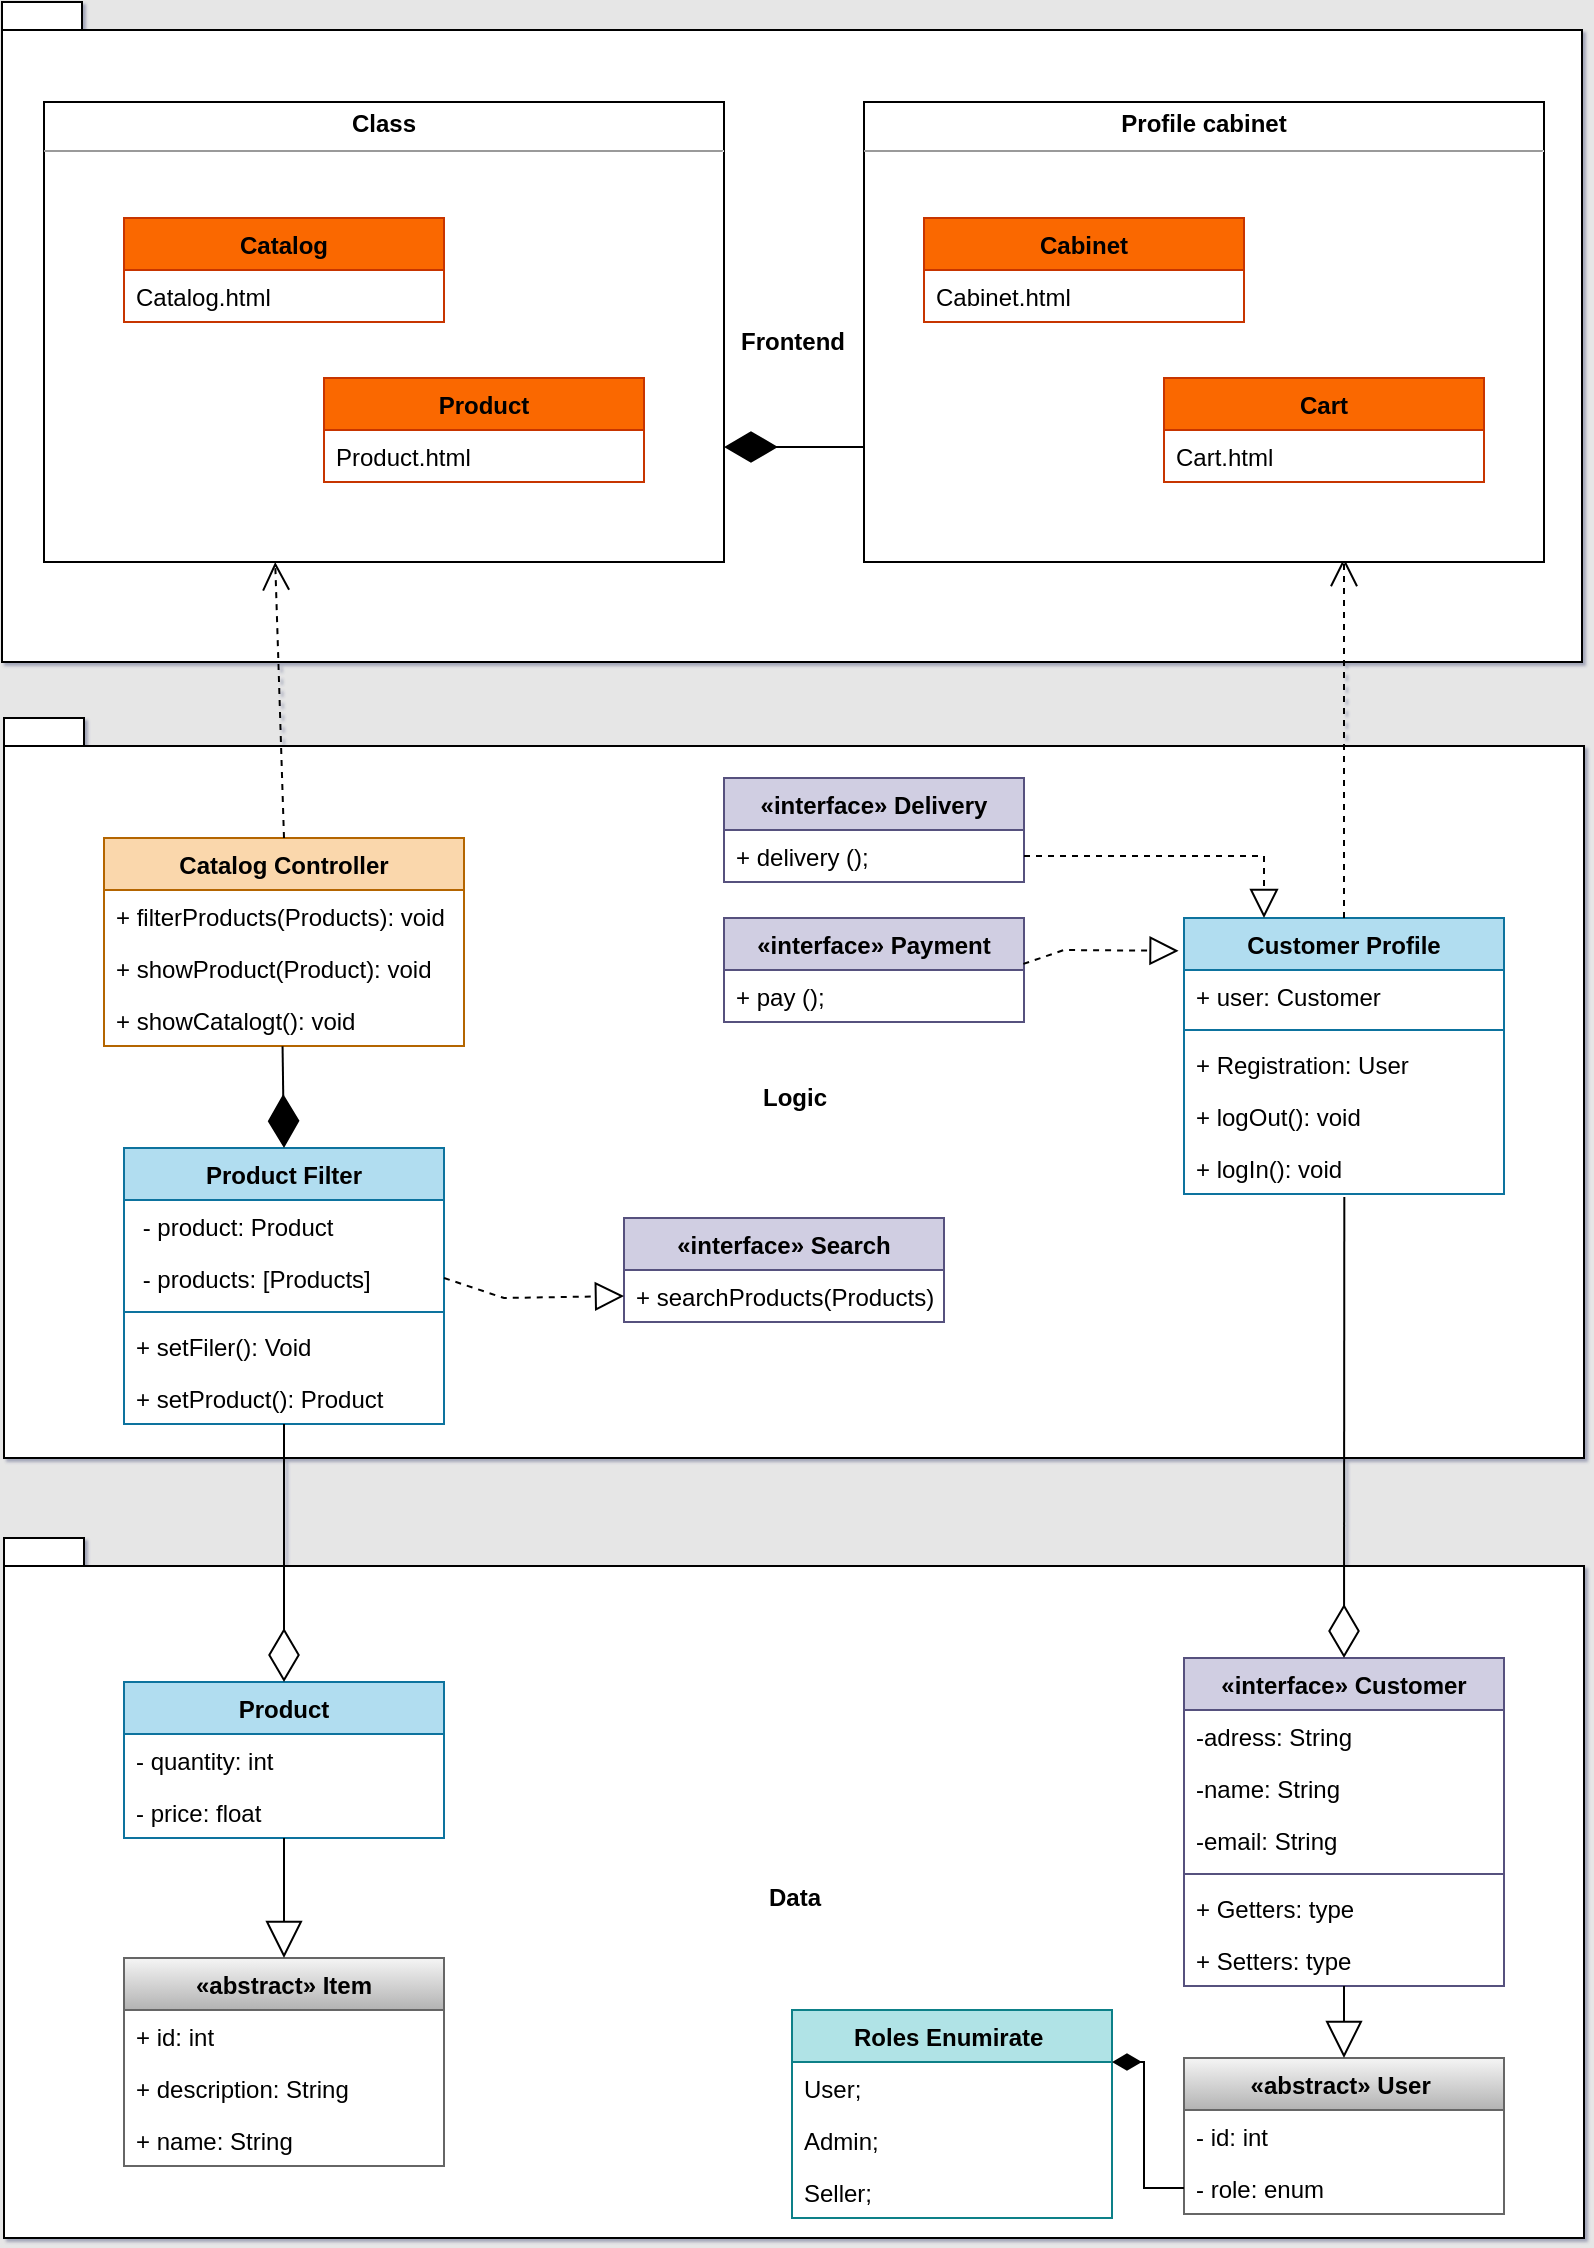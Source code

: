 <mxfile scale="1" border="10">
    <diagram id="B7WUHCLdSNPljb912WYc" name="Страница 1">
        <mxGraphModel dx="1074" dy="753" grid="1" gridSize="10" guides="1" tooltips="1" connect="1" arrows="1" fold="1" page="1" pageScale="1" pageWidth="827" pageHeight="1169" background="#E6E6E6" math="0" shadow="1">
            <root>
                <mxCell id="0"/>
                <mxCell id="1" parent="0"/>
                <mxCell id="2" value="Frontend" style="shape=folder;fontStyle=1;spacingTop=10;tabWidth=40;tabHeight=14;tabPosition=left;html=1;rounded=0;" vertex="1" parent="1">
                    <mxGeometry x="19" y="12" width="790" height="330" as="geometry"/>
                </mxCell>
                <mxCell id="17" value="Logic" style="shape=folder;fontStyle=1;spacingTop=10;tabWidth=40;tabHeight=14;tabPosition=left;html=1;rounded=0;" vertex="1" parent="1">
                    <mxGeometry x="20" y="370" width="790" height="370" as="geometry"/>
                </mxCell>
                <mxCell id="23" value="Catalog Controller" style="swimlane;fontStyle=1;align=center;verticalAlign=top;childLayout=stackLayout;horizontal=1;startSize=26;horizontalStack=0;resizeParent=1;resizeParentMax=0;resizeLast=0;collapsible=1;marginBottom=0;rounded=0;fillColor=#fad7ac;strokeColor=#b46504;" vertex="1" parent="1">
                    <mxGeometry x="70" y="430" width="180" height="104" as="geometry"/>
                </mxCell>
                <mxCell id="24" value="+ filterProducts(Products): void" style="text;strokeColor=none;fillColor=none;align=left;verticalAlign=top;spacingLeft=4;spacingRight=4;overflow=hidden;rotatable=0;points=[[0,0.5],[1,0.5]];portConstraint=eastwest;rounded=0;" vertex="1" parent="23">
                    <mxGeometry y="26" width="180" height="26" as="geometry"/>
                </mxCell>
                <mxCell id="106" value="+ showProduct(Product): void" style="text;strokeColor=none;fillColor=none;align=left;verticalAlign=top;spacingLeft=4;spacingRight=4;overflow=hidden;rotatable=0;points=[[0,0.5],[1,0.5]];portConstraint=eastwest;rounded=0;" vertex="1" parent="23">
                    <mxGeometry y="52" width="180" height="26" as="geometry"/>
                </mxCell>
                <mxCell id="109" value="+ showCatalogt(): void" style="text;strokeColor=none;fillColor=none;align=left;verticalAlign=top;spacingLeft=4;spacingRight=4;overflow=hidden;rotatable=0;points=[[0,0.5],[1,0.5]];portConstraint=eastwest;rounded=0;" vertex="1" parent="23">
                    <mxGeometry y="78" width="180" height="26" as="geometry"/>
                </mxCell>
                <mxCell id="27" value="Product Filter" style="swimlane;fontStyle=1;align=center;verticalAlign=top;childLayout=stackLayout;horizontal=1;startSize=26;horizontalStack=0;resizeParent=1;resizeParentMax=0;resizeLast=0;collapsible=1;marginBottom=0;rounded=0;fillColor=#b1ddf0;strokeColor=#10739e;" vertex="1" parent="1">
                    <mxGeometry x="80" y="585" width="160" height="138" as="geometry"/>
                </mxCell>
                <mxCell id="28" value=" - product: Product" style="text;strokeColor=none;fillColor=none;align=left;verticalAlign=top;spacingLeft=4;spacingRight=4;overflow=hidden;rotatable=0;points=[[0,0.5],[1,0.5]];portConstraint=eastwest;rounded=0;" vertex="1" parent="27">
                    <mxGeometry y="26" width="160" height="26" as="geometry"/>
                </mxCell>
                <mxCell id="107" value=" - products: [Products]" style="text;strokeColor=none;fillColor=none;align=left;verticalAlign=top;spacingLeft=4;spacingRight=4;overflow=hidden;rotatable=0;points=[[0,0.5],[1,0.5]];portConstraint=eastwest;rounded=0;" vertex="1" parent="27">
                    <mxGeometry y="52" width="160" height="26" as="geometry"/>
                </mxCell>
                <mxCell id="29" value="" style="line;strokeWidth=1;fillColor=none;align=left;verticalAlign=middle;spacingTop=-1;spacingLeft=3;spacingRight=3;rotatable=0;labelPosition=right;points=[];portConstraint=eastwest;strokeColor=inherit;rounded=0;" vertex="1" parent="27">
                    <mxGeometry y="78" width="160" height="8" as="geometry"/>
                </mxCell>
                <mxCell id="30" value="+ setFiler(): Void" style="text;strokeColor=none;fillColor=none;align=left;verticalAlign=top;spacingLeft=4;spacingRight=4;overflow=hidden;rotatable=0;points=[[0,0.5],[1,0.5]];portConstraint=eastwest;rounded=0;" vertex="1" parent="27">
                    <mxGeometry y="86" width="160" height="26" as="geometry"/>
                </mxCell>
                <mxCell id="108" value="+ setProduct(): Product" style="text;strokeColor=none;fillColor=none;align=left;verticalAlign=top;spacingLeft=4;spacingRight=4;overflow=hidden;rotatable=0;points=[[0,0.5],[1,0.5]];portConstraint=eastwest;rounded=0;" vertex="1" parent="27">
                    <mxGeometry y="112" width="160" height="26" as="geometry"/>
                </mxCell>
                <mxCell id="35" value="«interface» Search" style="swimlane;fontStyle=1;align=center;verticalAlign=top;childLayout=stackLayout;horizontal=1;startSize=26;horizontalStack=0;resizeParent=1;resizeParentMax=0;resizeLast=0;collapsible=1;marginBottom=0;rounded=0;fillColor=#d0cee2;strokeColor=#56517e;" vertex="1" parent="1">
                    <mxGeometry x="330" y="620" width="160" height="52" as="geometry"/>
                </mxCell>
                <mxCell id="38" value="+ searchProducts(Products): " style="text;strokeColor=none;fillColor=none;align=left;verticalAlign=top;spacingLeft=4;spacingRight=4;overflow=hidden;rotatable=0;points=[[0,0.5],[1,0.5]];portConstraint=eastwest;rounded=0;" vertex="1" parent="35">
                    <mxGeometry y="26" width="160" height="26" as="geometry"/>
                </mxCell>
                <mxCell id="60" value="Data" style="shape=folder;fontStyle=1;spacingTop=10;tabWidth=40;tabHeight=14;tabPosition=left;html=1;rounded=0;" vertex="1" parent="1">
                    <mxGeometry x="20" y="780" width="790" height="350" as="geometry"/>
                </mxCell>
                <mxCell id="61" value="Product" style="swimlane;fontStyle=1;align=center;verticalAlign=top;childLayout=stackLayout;horizontal=1;startSize=26;horizontalStack=0;resizeParent=1;resizeParentMax=0;resizeLast=0;collapsible=1;marginBottom=0;rounded=0;fillColor=#b1ddf0;strokeColor=#10739e;" vertex="1" parent="1">
                    <mxGeometry x="80" y="852" width="160" height="78" as="geometry"/>
                </mxCell>
                <mxCell id="62" value="- quantity: int" style="text;strokeColor=none;fillColor=none;align=left;verticalAlign=top;spacingLeft=4;spacingRight=4;overflow=hidden;rotatable=0;points=[[0,0.5],[1,0.5]];portConstraint=eastwest;rounded=0;" vertex="1" parent="61">
                    <mxGeometry y="26" width="160" height="26" as="geometry"/>
                </mxCell>
                <mxCell id="64" value="- price: float" style="text;strokeColor=none;fillColor=none;align=left;verticalAlign=top;spacingLeft=4;spacingRight=4;overflow=hidden;rotatable=0;points=[[0,0.5],[1,0.5]];portConstraint=eastwest;rounded=0;" vertex="1" parent="61">
                    <mxGeometry y="52" width="160" height="26" as="geometry"/>
                </mxCell>
                <mxCell id="65" value="«abstract» User " style="swimlane;fontStyle=1;align=center;verticalAlign=top;childLayout=stackLayout;horizontal=1;startSize=26;horizontalStack=0;resizeParent=1;resizeParentMax=0;resizeLast=0;collapsible=1;marginBottom=0;rounded=0;fillColor=#f5f5f5;gradientColor=#b3b3b3;strokeColor=#666666;" vertex="1" parent="1">
                    <mxGeometry x="610" y="1040" width="160" height="78" as="geometry"/>
                </mxCell>
                <mxCell id="66" value="- id: int" style="text;strokeColor=none;fillColor=none;align=left;verticalAlign=top;spacingLeft=4;spacingRight=4;overflow=hidden;rotatable=0;points=[[0,0.5],[1,0.5]];portConstraint=eastwest;rounded=0;" vertex="1" parent="65">
                    <mxGeometry y="26" width="160" height="26" as="geometry"/>
                </mxCell>
                <mxCell id="130" value="- role: enum" style="text;strokeColor=none;fillColor=none;align=left;verticalAlign=top;spacingLeft=4;spacingRight=4;overflow=hidden;rotatable=0;points=[[0,0.5],[1,0.5]];portConstraint=eastwest;rounded=0;" vertex="1" parent="65">
                    <mxGeometry y="52" width="160" height="26" as="geometry"/>
                </mxCell>
                <mxCell id="78" value="&lt;p style=&quot;margin:0px;margin-top:4px;text-align:center;&quot;&gt;&lt;b&gt;Class&lt;/b&gt;&lt;/p&gt;&lt;hr size=&quot;1&quot;/&gt;&lt;div style=&quot;height:2px;&quot;&gt;&lt;/div&gt;" style="verticalAlign=top;align=left;overflow=fill;fontSize=12;fontFamily=Helvetica;html=1;rounded=0;" vertex="1" parent="1">
                    <mxGeometry x="40" y="62" width="340" height="230" as="geometry"/>
                </mxCell>
                <mxCell id="69" value="«interface» Customer" style="swimlane;fontStyle=1;align=center;verticalAlign=top;childLayout=stackLayout;horizontal=1;startSize=26;horizontalStack=0;resizeParent=1;resizeParentMax=0;resizeLast=0;collapsible=1;marginBottom=0;rounded=0;fillColor=#d0cee2;strokeColor=#56517e;" vertex="1" parent="1">
                    <mxGeometry x="610" y="840" width="160" height="164" as="geometry"/>
                </mxCell>
                <mxCell id="92" value="-adress: String" style="text;strokeColor=none;fillColor=none;align=left;verticalAlign=top;spacingLeft=4;spacingRight=4;overflow=hidden;rotatable=0;points=[[0,0.5],[1,0.5]];portConstraint=eastwest;rounded=0;" vertex="1" parent="69">
                    <mxGeometry y="26" width="160" height="26" as="geometry"/>
                </mxCell>
                <mxCell id="70" value="-name: String" style="text;strokeColor=none;fillColor=none;align=left;verticalAlign=top;spacingLeft=4;spacingRight=4;overflow=hidden;rotatable=0;points=[[0,0.5],[1,0.5]];portConstraint=eastwest;rounded=0;" vertex="1" parent="69">
                    <mxGeometry y="52" width="160" height="26" as="geometry"/>
                </mxCell>
                <mxCell id="94" value="-email: String" style="text;strokeColor=none;fillColor=none;align=left;verticalAlign=top;spacingLeft=4;spacingRight=4;overflow=hidden;rotatable=0;points=[[0,0.5],[1,0.5]];portConstraint=eastwest;rounded=0;" vertex="1" parent="69">
                    <mxGeometry y="78" width="160" height="26" as="geometry"/>
                </mxCell>
                <mxCell id="95" value="" style="line;strokeWidth=1;fillColor=none;align=left;verticalAlign=middle;spacingTop=-1;spacingLeft=3;spacingRight=3;rotatable=0;labelPosition=right;points=[];portConstraint=eastwest;strokeColor=inherit;rounded=0;" vertex="1" parent="69">
                    <mxGeometry y="104" width="160" height="8" as="geometry"/>
                </mxCell>
                <mxCell id="72" value="+ Getters: type" style="text;strokeColor=none;fillColor=none;align=left;verticalAlign=top;spacingLeft=4;spacingRight=4;overflow=hidden;rotatable=0;points=[[0,0.5],[1,0.5]];portConstraint=eastwest;rounded=0;" vertex="1" parent="69">
                    <mxGeometry y="112" width="160" height="26" as="geometry"/>
                </mxCell>
                <mxCell id="89" value="+ Setters: type" style="text;strokeColor=none;fillColor=none;align=left;verticalAlign=top;spacingLeft=4;spacingRight=4;overflow=hidden;rotatable=0;points=[[0,0.5],[1,0.5]];portConstraint=eastwest;rounded=0;" vertex="1" parent="69">
                    <mxGeometry y="138" width="160" height="26" as="geometry"/>
                </mxCell>
                <mxCell id="73" value="«abstract» Item" style="swimlane;fontStyle=1;align=center;verticalAlign=top;childLayout=stackLayout;horizontal=1;startSize=26;horizontalStack=0;resizeParent=1;resizeParentMax=0;resizeLast=0;collapsible=1;marginBottom=0;rounded=0;fillColor=#f5f5f5;gradientColor=#b3b3b3;strokeColor=#666666;" vertex="1" parent="1">
                    <mxGeometry x="80" y="990" width="160" height="104" as="geometry"/>
                </mxCell>
                <mxCell id="74" value="+ id: int" style="text;strokeColor=none;fillColor=none;align=left;verticalAlign=top;spacingLeft=4;spacingRight=4;overflow=hidden;rotatable=0;points=[[0,0.5],[1,0.5]];portConstraint=eastwest;rounded=0;" vertex="1" parent="73">
                    <mxGeometry y="26" width="160" height="26" as="geometry"/>
                </mxCell>
                <mxCell id="76" value="+ description: String" style="text;strokeColor=none;fillColor=none;align=left;verticalAlign=top;spacingLeft=4;spacingRight=4;overflow=hidden;rotatable=0;points=[[0,0.5],[1,0.5]];portConstraint=eastwest;rounded=0;" vertex="1" parent="73">
                    <mxGeometry y="52" width="160" height="26" as="geometry"/>
                </mxCell>
                <mxCell id="113" value="+ name: String" style="text;strokeColor=none;fillColor=none;align=left;verticalAlign=top;spacingLeft=4;spacingRight=4;overflow=hidden;rotatable=0;points=[[0,0.5],[1,0.5]];portConstraint=eastwest;rounded=0;" vertex="1" parent="73">
                    <mxGeometry y="78" width="160" height="26" as="geometry"/>
                </mxCell>
                <mxCell id="3" value="Catalog" style="swimlane;fontStyle=1;align=center;verticalAlign=top;childLayout=stackLayout;horizontal=1;startSize=26;horizontalStack=0;resizeParent=1;resizeParentMax=0;resizeLast=0;collapsible=1;marginBottom=0;rounded=0;fillColor=#fa6800;fontColor=#000000;strokeColor=#C73500;" vertex="1" parent="1">
                    <mxGeometry x="80" y="120" width="160" height="52" as="geometry"/>
                </mxCell>
                <mxCell id="6" value="Catalog.html" style="text;strokeColor=none;fillColor=none;align=left;verticalAlign=top;spacingLeft=4;spacingRight=4;overflow=hidden;rotatable=0;points=[[0,0.5],[1,0.5]];portConstraint=eastwest;rounded=0;" vertex="1" parent="3">
                    <mxGeometry y="26" width="160" height="26" as="geometry"/>
                </mxCell>
                <mxCell id="7" value="Product" style="swimlane;fontStyle=1;align=center;verticalAlign=top;childLayout=stackLayout;horizontal=1;startSize=26;horizontalStack=0;resizeParent=1;resizeParentMax=0;resizeLast=0;collapsible=1;marginBottom=0;rounded=0;fillColor=#fa6800;fontColor=#000000;strokeColor=#C73500;" vertex="1" parent="1">
                    <mxGeometry x="180" y="200" width="160" height="52" as="geometry"/>
                </mxCell>
                <mxCell id="10" value="Product.html" style="text;strokeColor=none;fillColor=none;align=left;verticalAlign=top;spacingLeft=4;spacingRight=4;overflow=hidden;rotatable=0;points=[[0,0.5],[1,0.5]];portConstraint=eastwest;rounded=0;" vertex="1" parent="7">
                    <mxGeometry y="26" width="160" height="26" as="geometry"/>
                </mxCell>
                <mxCell id="96" value="&lt;br&gt;" style="endArrow=block;endSize=16;endFill=0;entryX=0.5;entryY=0;entryDx=0;entryDy=0;html=1;fontColor=default;rounded=0;" edge="1" parent="1" source="89" target="65">
                    <mxGeometry width="160" relative="1" as="geometry">
                        <mxPoint x="690" y="1010" as="sourcePoint"/>
                        <mxPoint x="620" y="1070" as="targetPoint"/>
                    </mxGeometry>
                </mxCell>
                <mxCell id="39" value="Customer Profile" style="swimlane;fontStyle=1;align=center;verticalAlign=top;childLayout=stackLayout;horizontal=1;startSize=26;horizontalStack=0;resizeParent=1;resizeParentMax=0;resizeLast=0;collapsible=1;marginBottom=0;rounded=0;fillColor=#b1ddf0;strokeColor=#10739e;" vertex="1" parent="1">
                    <mxGeometry x="610" y="470" width="160" height="138" as="geometry"/>
                </mxCell>
                <mxCell id="42" value="+ user: Customer" style="text;strokeColor=none;fillColor=none;align=left;verticalAlign=top;spacingLeft=4;spacingRight=4;overflow=hidden;rotatable=0;points=[[0,0.5],[1,0.5]];portConstraint=eastwest;rounded=0;" vertex="1" parent="39">
                    <mxGeometry y="26" width="160" height="26" as="geometry"/>
                </mxCell>
                <mxCell id="41" value="" style="line;strokeWidth=1;fillColor=none;align=left;verticalAlign=middle;spacingTop=-1;spacingLeft=3;spacingRight=3;rotatable=0;labelPosition=right;points=[];portConstraint=eastwest;strokeColor=inherit;rounded=0;" vertex="1" parent="39">
                    <mxGeometry y="52" width="160" height="8" as="geometry"/>
                </mxCell>
                <mxCell id="99" value="+ Registration: User" style="text;strokeColor=none;fillColor=none;align=left;verticalAlign=top;spacingLeft=4;spacingRight=4;overflow=hidden;rotatable=0;points=[[0,0.5],[1,0.5]];portConstraint=eastwest;rounded=0;" vertex="1" parent="39">
                    <mxGeometry y="60" width="160" height="26" as="geometry"/>
                </mxCell>
                <mxCell id="98" value="+ logOut(): void" style="text;strokeColor=none;fillColor=none;align=left;verticalAlign=top;spacingLeft=4;spacingRight=4;overflow=hidden;rotatable=0;points=[[0,0.5],[1,0.5]];portConstraint=eastwest;rounded=0;" vertex="1" parent="39">
                    <mxGeometry y="86" width="160" height="26" as="geometry"/>
                </mxCell>
                <mxCell id="40" value="+ logIn(): void" style="text;strokeColor=none;fillColor=none;align=left;verticalAlign=top;spacingLeft=4;spacingRight=4;overflow=hidden;rotatable=0;points=[[0,0.5],[1,0.5]];portConstraint=eastwest;rounded=0;" vertex="1" parent="39">
                    <mxGeometry y="112" width="160" height="26" as="geometry"/>
                </mxCell>
                <mxCell id="114" value="" style="endArrow=block;dashed=1;endFill=0;endSize=12;html=1;fontColor=default;exitX=1;exitY=0.5;exitDx=0;exitDy=0;entryX=0;entryY=0.5;entryDx=0;entryDy=0;rounded=0;" edge="1" parent="1" source="107" target="38">
                    <mxGeometry width="160" relative="1" as="geometry">
                        <mxPoint x="290" y="800" as="sourcePoint"/>
                        <mxPoint x="450" y="800" as="targetPoint"/>
                        <Array as="points">
                            <mxPoint x="270" y="660"/>
                        </Array>
                    </mxGeometry>
                </mxCell>
                <mxCell id="116" value="" style="endArrow=diamondThin;endFill=1;endSize=24;html=1;fontColor=default;entryX=1;entryY=0.75;entryDx=0;entryDy=0;exitX=0;exitY=0.75;exitDx=0;exitDy=0;rounded=0;" edge="1" parent="1" target="78">
                    <mxGeometry width="160" relative="1" as="geometry">
                        <mxPoint x="450" y="234.5" as="sourcePoint"/>
                        <mxPoint x="560" y="240" as="targetPoint"/>
                    </mxGeometry>
                </mxCell>
                <mxCell id="117" value="" style="endArrow=open;dashed=1;endFill=0;endSize=12;html=1;fontColor=default;exitX=0.5;exitY=0;exitDx=0;exitDy=0;rounded=0;" edge="1" parent="1" source="39">
                    <mxGeometry width="160" relative="1" as="geometry">
                        <mxPoint x="510" y="360" as="sourcePoint"/>
                        <mxPoint x="690" y="290" as="targetPoint"/>
                    </mxGeometry>
                </mxCell>
                <mxCell id="118" value="" style="endArrow=open;dashed=1;endFill=0;endSize=12;html=1;fontColor=default;exitX=0.5;exitY=0;exitDx=0;exitDy=0;entryX=0.34;entryY=1;entryDx=0;entryDy=0;entryPerimeter=0;rounded=0;" edge="1" parent="1" source="23" target="78">
                    <mxGeometry width="160" relative="1" as="geometry">
                        <mxPoint x="700" y="480" as="sourcePoint"/>
                        <mxPoint x="700" y="300" as="targetPoint"/>
                    </mxGeometry>
                </mxCell>
                <mxCell id="119" value="" style="endArrow=diamondThin;endFill=0;endSize=24;html=1;fontColor=default;entryX=0.5;entryY=0;entryDx=0;entryDy=0;exitX=0.501;exitY=1.057;exitDx=0;exitDy=0;exitPerimeter=0;rounded=0;" edge="1" parent="1" source="40" target="69">
                    <mxGeometry width="160" relative="1" as="geometry">
                        <mxPoint x="300" y="630" as="sourcePoint"/>
                        <mxPoint x="460" y="630" as="targetPoint"/>
                    </mxGeometry>
                </mxCell>
                <mxCell id="120" value="" style="endArrow=diamondThin;endFill=0;endSize=24;html=1;fontColor=default;entryX=0.5;entryY=0;entryDx=0;entryDy=0;rounded=0;" edge="1" parent="1" source="108" target="61">
                    <mxGeometry width="160" relative="1" as="geometry">
                        <mxPoint x="700.16" y="619.482" as="sourcePoint"/>
                        <mxPoint x="700" y="850" as="targetPoint"/>
                    </mxGeometry>
                </mxCell>
                <mxCell id="121" value="" style="endArrow=diamondThin;endFill=1;endSize=24;html=1;fontColor=default;exitX=0.496;exitY=1.007;exitDx=0;exitDy=0;exitPerimeter=0;entryX=0.5;entryY=0;entryDx=0;entryDy=0;rounded=0;" edge="1" parent="1" source="109" target="27">
                    <mxGeometry width="160" relative="1" as="geometry">
                        <mxPoint x="300" y="830" as="sourcePoint"/>
                        <mxPoint x="460" y="830" as="targetPoint"/>
                    </mxGeometry>
                </mxCell>
                <mxCell id="122" value="&lt;br&gt;" style="endArrow=block;endSize=16;endFill=0;entryX=0.5;entryY=0;entryDx=0;entryDy=0;html=1;fontColor=default;rounded=0;" edge="1" parent="1" source="64" target="73">
                    <mxGeometry width="160" relative="1" as="geometry">
                        <mxPoint x="700" y="1014" as="sourcePoint"/>
                        <mxPoint x="700" y="1060" as="targetPoint"/>
                    </mxGeometry>
                </mxCell>
                <mxCell id="123" value="«interface» Payment" style="swimlane;fontStyle=1;align=center;verticalAlign=top;childLayout=stackLayout;horizontal=1;startSize=26;horizontalStack=0;resizeParent=1;resizeParentMax=0;resizeLast=0;collapsible=1;marginBottom=0;rounded=0;fillColor=#d0cee2;strokeColor=#56517e;" vertex="1" parent="1">
                    <mxGeometry x="380" y="470" width="150" height="52" as="geometry"/>
                </mxCell>
                <mxCell id="124" value="+ pay (); " style="text;strokeColor=none;fillColor=none;align=left;verticalAlign=top;spacingLeft=4;spacingRight=4;overflow=hidden;rotatable=0;points=[[0,0.5],[1,0.5]];portConstraint=eastwest;rounded=0;" vertex="1" parent="123">
                    <mxGeometry y="26" width="150" height="26" as="geometry"/>
                </mxCell>
                <mxCell id="125" value="«interface» Delivery" style="swimlane;fontStyle=1;align=center;verticalAlign=top;childLayout=stackLayout;horizontal=1;startSize=26;horizontalStack=0;resizeParent=1;resizeParentMax=0;resizeLast=0;collapsible=1;marginBottom=0;rounded=0;fillColor=#d0cee2;strokeColor=#56517e;" vertex="1" parent="1">
                    <mxGeometry x="380" y="400" width="150" height="52" as="geometry"/>
                </mxCell>
                <mxCell id="126" value="+ delivery (); " style="text;strokeColor=none;fillColor=none;align=left;verticalAlign=top;spacingLeft=4;spacingRight=4;overflow=hidden;rotatable=0;points=[[0,0.5],[1,0.5]];portConstraint=eastwest;rounded=0;" vertex="1" parent="125">
                    <mxGeometry y="26" width="150" height="26" as="geometry"/>
                </mxCell>
                <mxCell id="127" value="" style="endArrow=block;dashed=1;endFill=0;endSize=12;html=1;fontColor=default;exitX=1;exitY=0.5;exitDx=0;exitDy=0;entryX=0.25;entryY=0;entryDx=0;entryDy=0;rounded=0;" edge="1" parent="1" source="126" target="39">
                    <mxGeometry width="160" relative="1" as="geometry">
                        <mxPoint x="520" y="350" as="sourcePoint"/>
                        <mxPoint x="680" y="350" as="targetPoint"/>
                        <Array as="points">
                            <mxPoint x="650" y="439"/>
                        </Array>
                    </mxGeometry>
                </mxCell>
                <mxCell id="128" value="" style="endArrow=block;dashed=1;endFill=0;endSize=12;html=1;fontColor=default;exitX=0.998;exitY=-0.117;exitDx=0;exitDy=0;exitPerimeter=0;entryX=-0.017;entryY=0.119;entryDx=0;entryDy=0;entryPerimeter=0;rounded=0;" edge="1" parent="1" source="124" target="39">
                    <mxGeometry width="160" relative="1" as="geometry">
                        <mxPoint x="520" y="350" as="sourcePoint"/>
                        <mxPoint x="680" y="350" as="targetPoint"/>
                        <Array as="points">
                            <mxPoint x="550" y="486"/>
                        </Array>
                    </mxGeometry>
                </mxCell>
                <mxCell id="129" value="&lt;p style=&quot;margin:0px;margin-top:4px;text-align:center;&quot;&gt;&lt;b&gt;Profile cabinet&lt;/b&gt;&lt;/p&gt;&lt;hr size=&quot;1&quot;&gt;&lt;div style=&quot;height:2px;&quot;&gt;&lt;/div&gt;" style="verticalAlign=top;align=left;overflow=fill;fontSize=12;fontFamily=Helvetica;html=1;rounded=0;" vertex="1" parent="1">
                    <mxGeometry x="450" y="62" width="340" height="230" as="geometry"/>
                </mxCell>
                <mxCell id="12" value="Cabinet" style="swimlane;fontStyle=1;align=center;verticalAlign=top;childLayout=stackLayout;horizontal=1;startSize=26;horizontalStack=0;resizeParent=1;resizeParentMax=0;resizeLast=0;collapsible=1;marginBottom=0;rounded=0;fillColor=#fa6800;fontColor=#000000;strokeColor=#C73500;" vertex="1" parent="1">
                    <mxGeometry x="480" y="120" width="160" height="52" as="geometry"/>
                </mxCell>
                <mxCell id="15" value="Cabinet.html" style="text;strokeColor=none;fillColor=none;align=left;verticalAlign=top;spacingLeft=4;spacingRight=4;overflow=hidden;rotatable=0;points=[[0,0.5],[1,0.5]];portConstraint=eastwest;rounded=0;" vertex="1" parent="12">
                    <mxGeometry y="26" width="160" height="26" as="geometry"/>
                </mxCell>
                <mxCell id="100" value="Cart" style="swimlane;fontStyle=1;align=center;verticalAlign=top;childLayout=stackLayout;horizontal=1;startSize=26;horizontalStack=0;resizeParent=1;resizeParentMax=0;resizeLast=0;collapsible=1;marginBottom=0;rounded=0;fillColor=#fa6800;fontColor=#000000;strokeColor=#C73500;" vertex="1" parent="1">
                    <mxGeometry x="600" y="200" width="160" height="52" as="geometry"/>
                </mxCell>
                <mxCell id="101" value="Cart.html" style="text;strokeColor=none;fillColor=none;align=left;verticalAlign=top;spacingLeft=4;spacingRight=4;overflow=hidden;rotatable=0;points=[[0,0.5],[1,0.5]];portConstraint=eastwest;rounded=0;" vertex="1" parent="100">
                    <mxGeometry y="26" width="160" height="26" as="geometry"/>
                </mxCell>
                <mxCell id="131" value="Roles Enumirate " style="swimlane;fontStyle=1;align=center;verticalAlign=top;childLayout=stackLayout;horizontal=1;startSize=26;horizontalStack=0;resizeParent=1;resizeParentMax=0;resizeLast=0;collapsible=1;marginBottom=0;rounded=0;fillColor=#b0e3e6;strokeColor=#0e8088;" vertex="1" parent="1">
                    <mxGeometry x="414" y="1016" width="160" height="104" as="geometry"/>
                </mxCell>
                <mxCell id="132" value="User;" style="text;strokeColor=none;fillColor=none;align=left;verticalAlign=top;spacingLeft=4;spacingRight=4;overflow=hidden;rotatable=0;points=[[0,0.5],[1,0.5]];portConstraint=eastwest;rounded=0;" vertex="1" parent="131">
                    <mxGeometry y="26" width="160" height="26" as="geometry"/>
                </mxCell>
                <mxCell id="133" value="Admin;" style="text;strokeColor=none;fillColor=none;align=left;verticalAlign=top;spacingLeft=4;spacingRight=4;overflow=hidden;rotatable=0;points=[[0,0.5],[1,0.5]];portConstraint=eastwest;rounded=0;" vertex="1" parent="131">
                    <mxGeometry y="52" width="160" height="26" as="geometry"/>
                </mxCell>
                <mxCell id="134" value="Seller;" style="text;strokeColor=none;fillColor=none;align=left;verticalAlign=top;spacingLeft=4;spacingRight=4;overflow=hidden;rotatable=0;points=[[0,0.5],[1,0.5]];portConstraint=eastwest;rounded=0;" vertex="1" parent="131">
                    <mxGeometry y="78" width="160" height="26" as="geometry"/>
                </mxCell>
                <mxCell id="135" value="" style="endArrow=diamondThin;endFill=1;endSize=12;html=1;fontColor=default;exitX=0;exitY=0.5;exitDx=0;exitDy=0;entryX=1;entryY=0.25;entryDx=0;entryDy=0;rounded=0;" edge="1" parent="1" source="130" target="131">
                    <mxGeometry width="160" relative="1" as="geometry">
                        <mxPoint x="169.28" y="544.182" as="sourcePoint"/>
                        <mxPoint x="170" y="595" as="targetPoint"/>
                        <Array as="points">
                            <mxPoint x="590" y="1105"/>
                            <mxPoint x="590" y="1042"/>
                        </Array>
                    </mxGeometry>
                </mxCell>
            </root>
        </mxGraphModel>
    </diagram>
</mxfile>